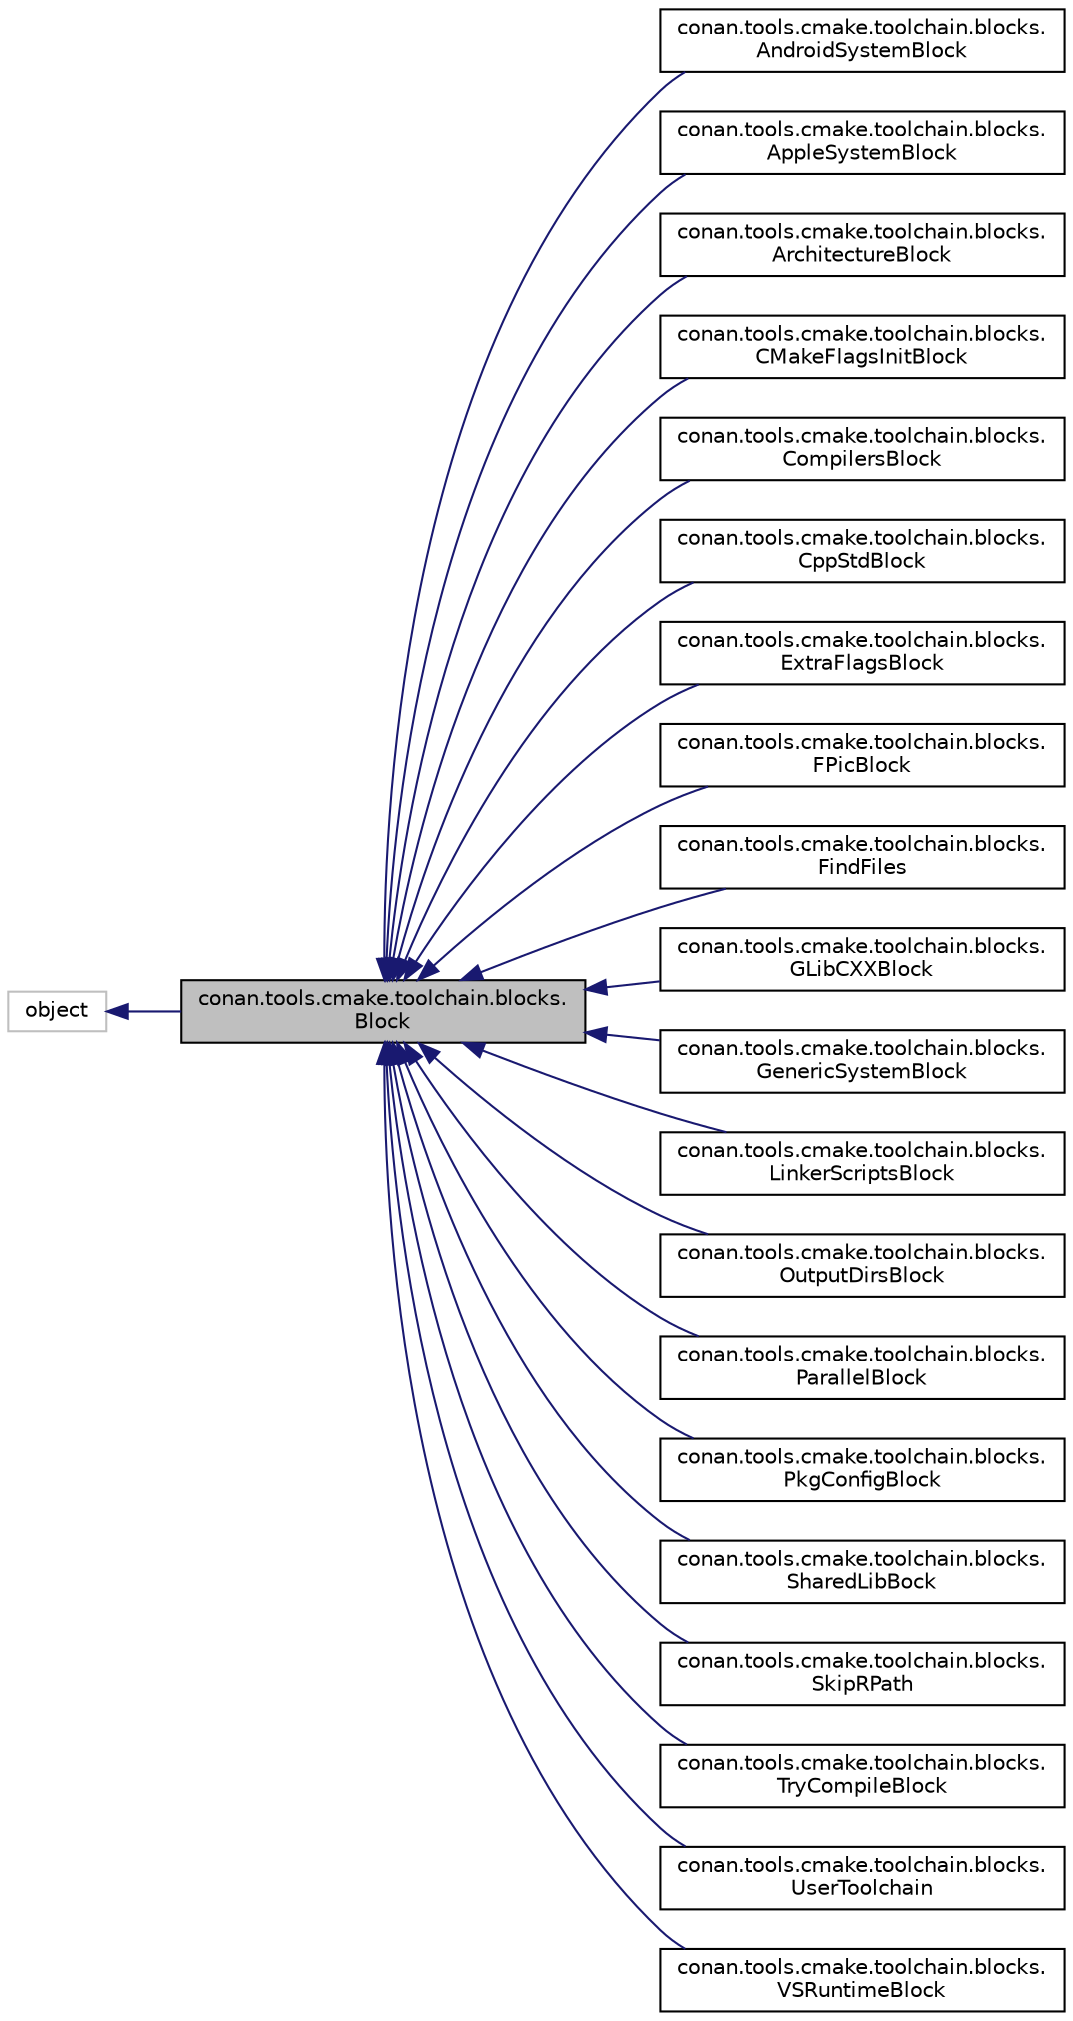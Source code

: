 digraph "conan.tools.cmake.toolchain.blocks.Block"
{
 // LATEX_PDF_SIZE
  edge [fontname="Helvetica",fontsize="10",labelfontname="Helvetica",labelfontsize="10"];
  node [fontname="Helvetica",fontsize="10",shape=record];
  rankdir="LR";
  Node1 [label="conan.tools.cmake.toolchain.blocks.\lBlock",height=0.2,width=0.4,color="black", fillcolor="grey75", style="filled", fontcolor="black",tooltip=" "];
  Node2 -> Node1 [dir="back",color="midnightblue",fontsize="10",style="solid"];
  Node2 [label="object",height=0.2,width=0.4,color="grey75", fillcolor="white", style="filled",tooltip=" "];
  Node1 -> Node3 [dir="back",color="midnightblue",fontsize="10",style="solid"];
  Node3 [label="conan.tools.cmake.toolchain.blocks.\lAndroidSystemBlock",height=0.2,width=0.4,color="black", fillcolor="white", style="filled",URL="$classconan_1_1tools_1_1cmake_1_1toolchain_1_1blocks_1_1AndroidSystemBlock.html",tooltip=" "];
  Node1 -> Node4 [dir="back",color="midnightblue",fontsize="10",style="solid"];
  Node4 [label="conan.tools.cmake.toolchain.blocks.\lAppleSystemBlock",height=0.2,width=0.4,color="black", fillcolor="white", style="filled",URL="$classconan_1_1tools_1_1cmake_1_1toolchain_1_1blocks_1_1AppleSystemBlock.html",tooltip=" "];
  Node1 -> Node5 [dir="back",color="midnightblue",fontsize="10",style="solid"];
  Node5 [label="conan.tools.cmake.toolchain.blocks.\lArchitectureBlock",height=0.2,width=0.4,color="black", fillcolor="white", style="filled",URL="$classconan_1_1tools_1_1cmake_1_1toolchain_1_1blocks_1_1ArchitectureBlock.html",tooltip=" "];
  Node1 -> Node6 [dir="back",color="midnightblue",fontsize="10",style="solid"];
  Node6 [label="conan.tools.cmake.toolchain.blocks.\lCMakeFlagsInitBlock",height=0.2,width=0.4,color="black", fillcolor="white", style="filled",URL="$classconan_1_1tools_1_1cmake_1_1toolchain_1_1blocks_1_1CMakeFlagsInitBlock.html",tooltip=" "];
  Node1 -> Node7 [dir="back",color="midnightblue",fontsize="10",style="solid"];
  Node7 [label="conan.tools.cmake.toolchain.blocks.\lCompilersBlock",height=0.2,width=0.4,color="black", fillcolor="white", style="filled",URL="$classconan_1_1tools_1_1cmake_1_1toolchain_1_1blocks_1_1CompilersBlock.html",tooltip=" "];
  Node1 -> Node8 [dir="back",color="midnightblue",fontsize="10",style="solid"];
  Node8 [label="conan.tools.cmake.toolchain.blocks.\lCppStdBlock",height=0.2,width=0.4,color="black", fillcolor="white", style="filled",URL="$classconan_1_1tools_1_1cmake_1_1toolchain_1_1blocks_1_1CppStdBlock.html",tooltip=" "];
  Node1 -> Node9 [dir="back",color="midnightblue",fontsize="10",style="solid"];
  Node9 [label="conan.tools.cmake.toolchain.blocks.\lExtraFlagsBlock",height=0.2,width=0.4,color="black", fillcolor="white", style="filled",URL="$classconan_1_1tools_1_1cmake_1_1toolchain_1_1blocks_1_1ExtraFlagsBlock.html",tooltip=" "];
  Node1 -> Node10 [dir="back",color="midnightblue",fontsize="10",style="solid"];
  Node10 [label="conan.tools.cmake.toolchain.blocks.\lFPicBlock",height=0.2,width=0.4,color="black", fillcolor="white", style="filled",URL="$classconan_1_1tools_1_1cmake_1_1toolchain_1_1blocks_1_1FPicBlock.html",tooltip=" "];
  Node1 -> Node11 [dir="back",color="midnightblue",fontsize="10",style="solid"];
  Node11 [label="conan.tools.cmake.toolchain.blocks.\lFindFiles",height=0.2,width=0.4,color="black", fillcolor="white", style="filled",URL="$classconan_1_1tools_1_1cmake_1_1toolchain_1_1blocks_1_1FindFiles.html",tooltip=" "];
  Node1 -> Node12 [dir="back",color="midnightblue",fontsize="10",style="solid"];
  Node12 [label="conan.tools.cmake.toolchain.blocks.\lGLibCXXBlock",height=0.2,width=0.4,color="black", fillcolor="white", style="filled",URL="$classconan_1_1tools_1_1cmake_1_1toolchain_1_1blocks_1_1GLibCXXBlock.html",tooltip=" "];
  Node1 -> Node13 [dir="back",color="midnightblue",fontsize="10",style="solid"];
  Node13 [label="conan.tools.cmake.toolchain.blocks.\lGenericSystemBlock",height=0.2,width=0.4,color="black", fillcolor="white", style="filled",URL="$classconan_1_1tools_1_1cmake_1_1toolchain_1_1blocks_1_1GenericSystemBlock.html",tooltip=" "];
  Node1 -> Node14 [dir="back",color="midnightblue",fontsize="10",style="solid"];
  Node14 [label="conan.tools.cmake.toolchain.blocks.\lLinkerScriptsBlock",height=0.2,width=0.4,color="black", fillcolor="white", style="filled",URL="$classconan_1_1tools_1_1cmake_1_1toolchain_1_1blocks_1_1LinkerScriptsBlock.html",tooltip=" "];
  Node1 -> Node15 [dir="back",color="midnightblue",fontsize="10",style="solid"];
  Node15 [label="conan.tools.cmake.toolchain.blocks.\lOutputDirsBlock",height=0.2,width=0.4,color="black", fillcolor="white", style="filled",URL="$classconan_1_1tools_1_1cmake_1_1toolchain_1_1blocks_1_1OutputDirsBlock.html",tooltip=" "];
  Node1 -> Node16 [dir="back",color="midnightblue",fontsize="10",style="solid"];
  Node16 [label="conan.tools.cmake.toolchain.blocks.\lParallelBlock",height=0.2,width=0.4,color="black", fillcolor="white", style="filled",URL="$classconan_1_1tools_1_1cmake_1_1toolchain_1_1blocks_1_1ParallelBlock.html",tooltip=" "];
  Node1 -> Node17 [dir="back",color="midnightblue",fontsize="10",style="solid"];
  Node17 [label="conan.tools.cmake.toolchain.blocks.\lPkgConfigBlock",height=0.2,width=0.4,color="black", fillcolor="white", style="filled",URL="$classconan_1_1tools_1_1cmake_1_1toolchain_1_1blocks_1_1PkgConfigBlock.html",tooltip=" "];
  Node1 -> Node18 [dir="back",color="midnightblue",fontsize="10",style="solid"];
  Node18 [label="conan.tools.cmake.toolchain.blocks.\lSharedLibBock",height=0.2,width=0.4,color="black", fillcolor="white", style="filled",URL="$classconan_1_1tools_1_1cmake_1_1toolchain_1_1blocks_1_1SharedLibBock.html",tooltip=" "];
  Node1 -> Node19 [dir="back",color="midnightblue",fontsize="10",style="solid"];
  Node19 [label="conan.tools.cmake.toolchain.blocks.\lSkipRPath",height=0.2,width=0.4,color="black", fillcolor="white", style="filled",URL="$classconan_1_1tools_1_1cmake_1_1toolchain_1_1blocks_1_1SkipRPath.html",tooltip=" "];
  Node1 -> Node20 [dir="back",color="midnightblue",fontsize="10",style="solid"];
  Node20 [label="conan.tools.cmake.toolchain.blocks.\lTryCompileBlock",height=0.2,width=0.4,color="black", fillcolor="white", style="filled",URL="$classconan_1_1tools_1_1cmake_1_1toolchain_1_1blocks_1_1TryCompileBlock.html",tooltip=" "];
  Node1 -> Node21 [dir="back",color="midnightblue",fontsize="10",style="solid"];
  Node21 [label="conan.tools.cmake.toolchain.blocks.\lUserToolchain",height=0.2,width=0.4,color="black", fillcolor="white", style="filled",URL="$classconan_1_1tools_1_1cmake_1_1toolchain_1_1blocks_1_1UserToolchain.html",tooltip=" "];
  Node1 -> Node22 [dir="back",color="midnightblue",fontsize="10",style="solid"];
  Node22 [label="conan.tools.cmake.toolchain.blocks.\lVSRuntimeBlock",height=0.2,width=0.4,color="black", fillcolor="white", style="filled",URL="$classconan_1_1tools_1_1cmake_1_1toolchain_1_1blocks_1_1VSRuntimeBlock.html",tooltip=" "];
}
